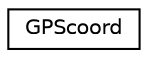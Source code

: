 digraph "Graphical Class Hierarchy"
{
 // LATEX_PDF_SIZE
  edge [fontname="Helvetica",fontsize="10",labelfontname="Helvetica",labelfontsize="10"];
  node [fontname="Helvetica",fontsize="10",shape=record];
  rankdir="LR";
  Node0 [label="GPScoord",height=0.2,width=0.4,color="black", fillcolor="white", style="filled",URL="$class_g_p_scoord.html",tooltip=" "];
}
